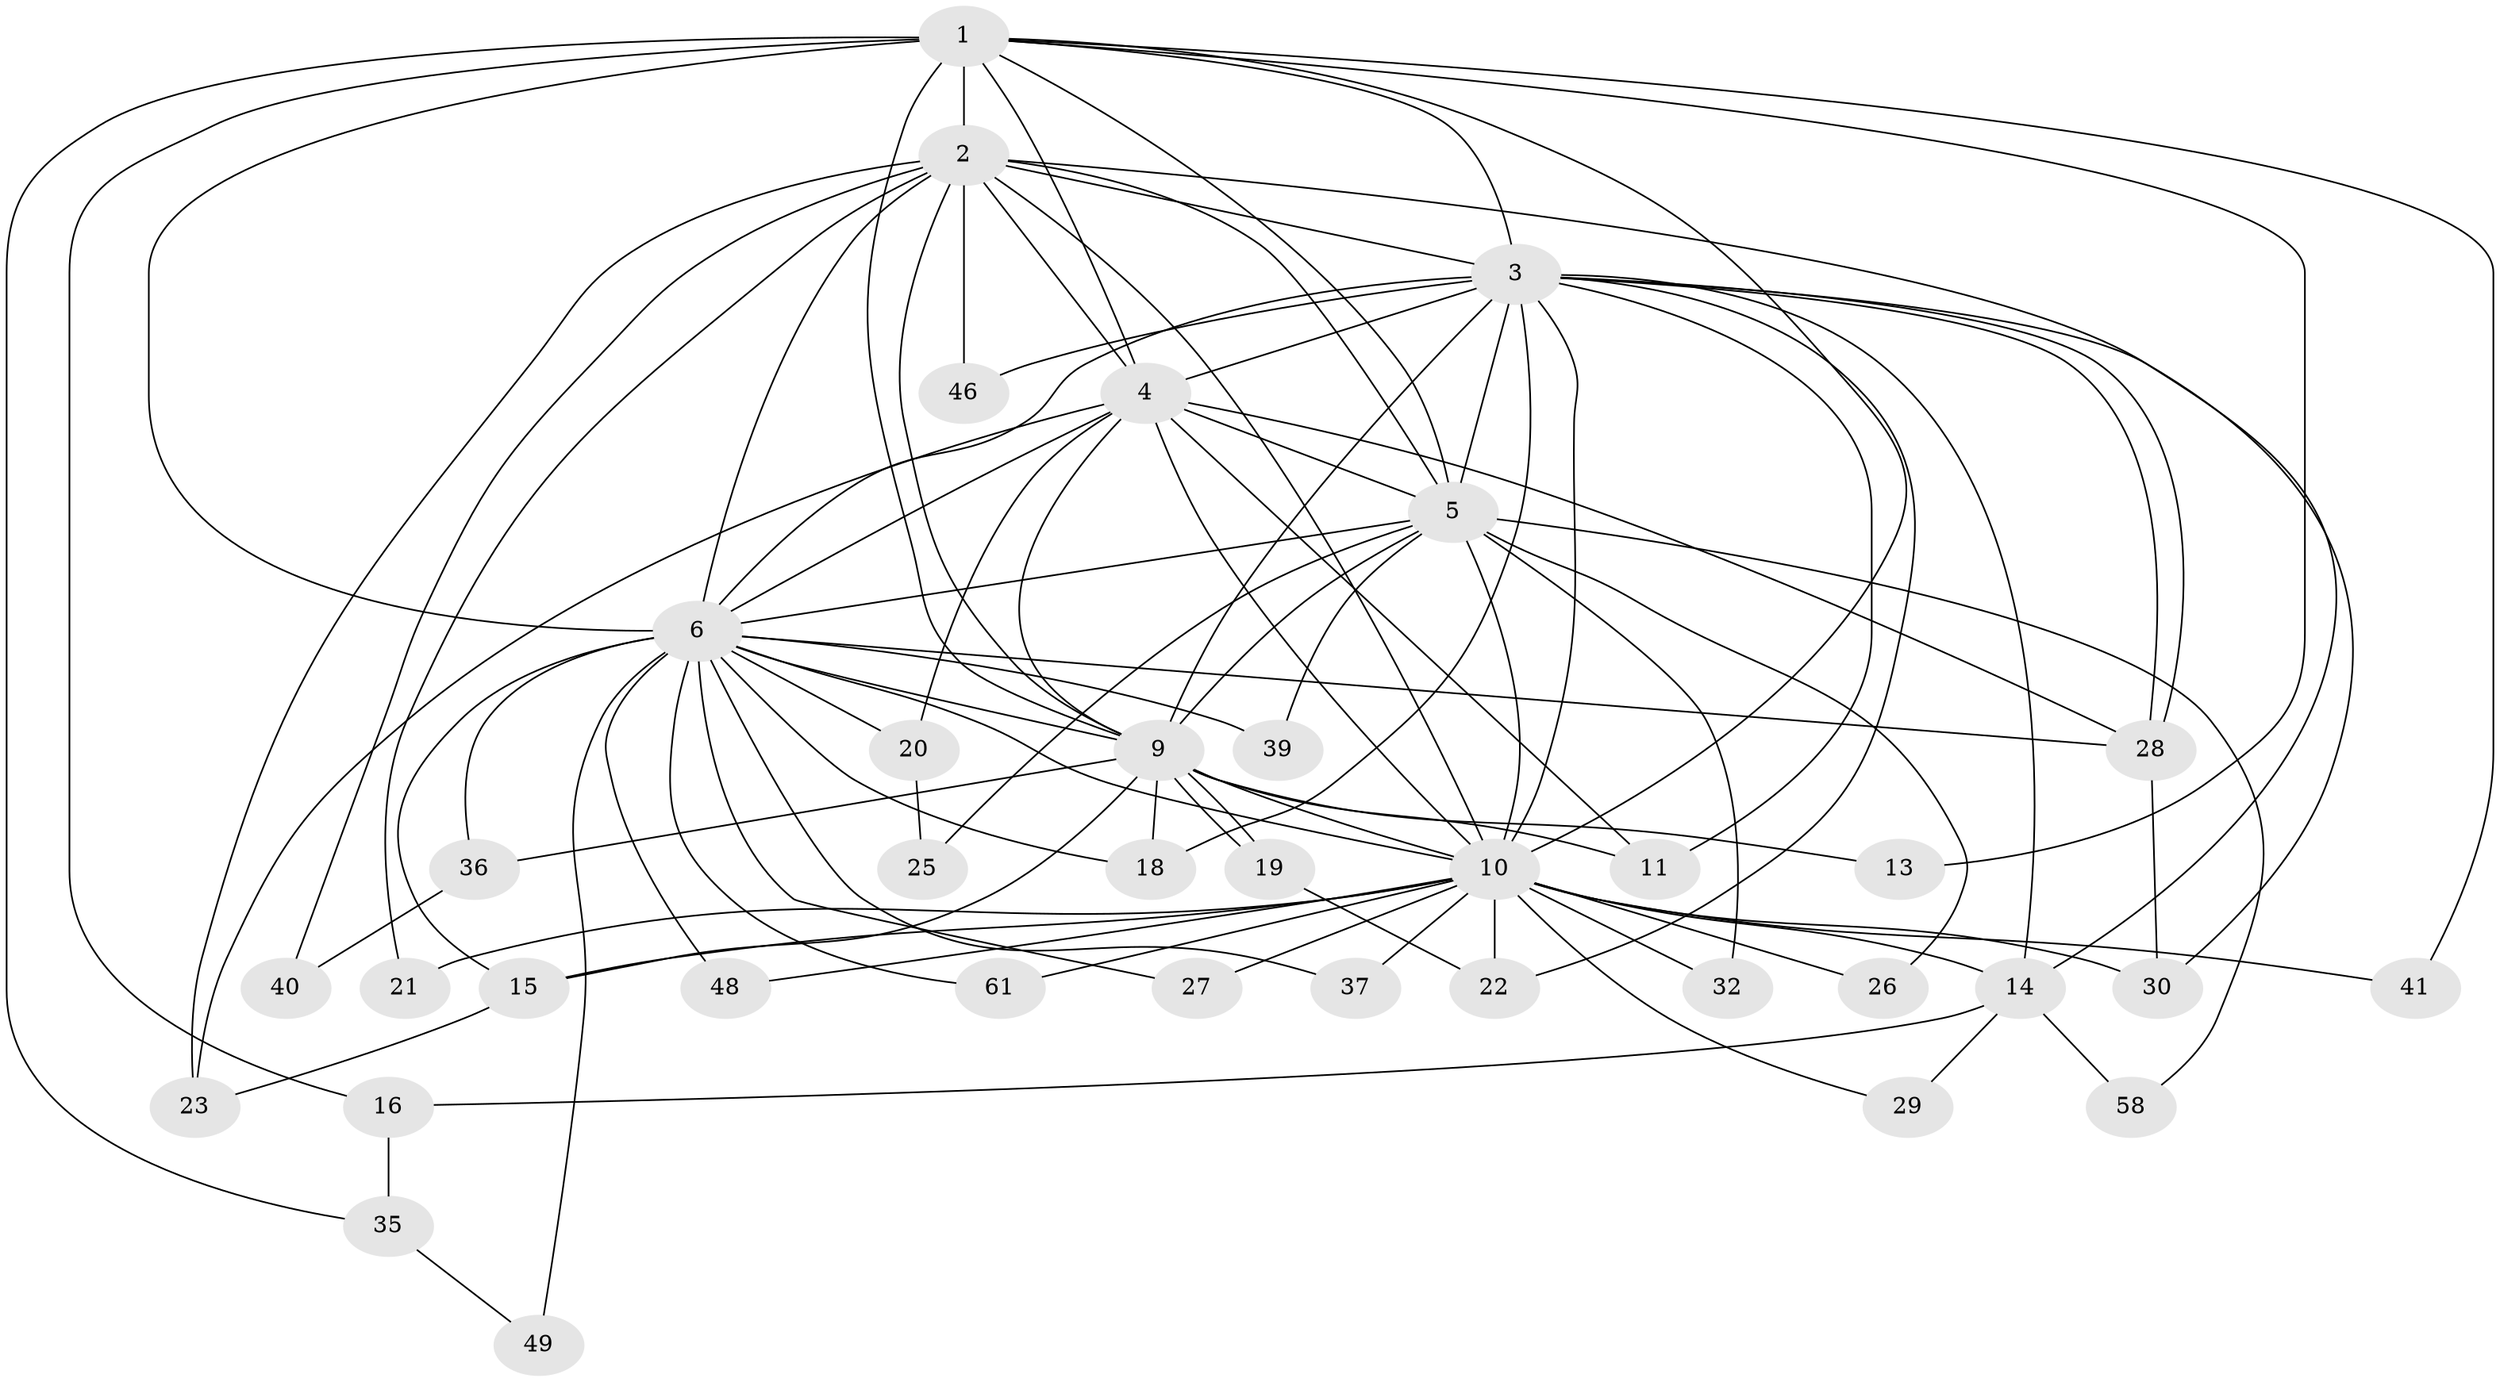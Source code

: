 // original degree distribution, {15: 0.015873015873015872, 13: 0.015873015873015872, 21: 0.015873015873015872, 18: 0.031746031746031744, 17: 0.031746031746031744, 12: 0.015873015873015872, 16: 0.015873015873015872, 24: 0.015873015873015872, 3: 0.23809523809523808, 2: 0.5396825396825397, 6: 0.015873015873015872, 4: 0.047619047619047616}
// Generated by graph-tools (version 1.1) at 2025/17/03/04/25 18:17:43]
// undirected, 37 vertices, 95 edges
graph export_dot {
graph [start="1"]
  node [color=gray90,style=filled];
  1;
  2 [super="+7+60+33"];
  3 [super="+54+62+52+53+50+17"];
  4 [super="+57+63"];
  5 [super="+24"];
  6 [super="+12+8+45"];
  9 [super="+43"];
  10;
  11;
  13;
  14;
  15;
  16;
  18;
  19;
  20;
  21;
  22 [super="+59"];
  23 [super="+31"];
  25;
  26;
  27;
  28 [super="+55"];
  29;
  30 [super="+34"];
  32;
  35;
  36;
  37;
  39;
  40;
  41;
  46;
  48;
  49;
  58;
  61;
  1 -- 2 [weight=2];
  1 -- 3;
  1 -- 4 [weight=2];
  1 -- 5;
  1 -- 6 [weight=3];
  1 -- 9;
  1 -- 10;
  1 -- 13;
  1 -- 16;
  1 -- 35;
  1 -- 41;
  2 -- 3 [weight=2];
  2 -- 4 [weight=2];
  2 -- 5 [weight=3];
  2 -- 6 [weight=6];
  2 -- 9 [weight=2];
  2 -- 10 [weight=2];
  2 -- 14;
  2 -- 23;
  2 -- 40;
  2 -- 21;
  2 -- 46;
  3 -- 4 [weight=4];
  3 -- 5;
  3 -- 6 [weight=2];
  3 -- 9;
  3 -- 10 [weight=2];
  3 -- 11;
  3 -- 22;
  3 -- 28;
  3 -- 28;
  3 -- 46;
  3 -- 30 [weight=2];
  3 -- 18;
  3 -- 14;
  4 -- 5;
  4 -- 6 [weight=3];
  4 -- 9;
  4 -- 10;
  4 -- 11;
  4 -- 20;
  4 -- 23;
  4 -- 28;
  5 -- 6 [weight=3];
  5 -- 9;
  5 -- 10 [weight=2];
  5 -- 25;
  5 -- 26;
  5 -- 32;
  5 -- 39;
  5 -- 58;
  6 -- 9 [weight=2];
  6 -- 10 [weight=2];
  6 -- 18;
  6 -- 20;
  6 -- 48;
  6 -- 49;
  6 -- 15;
  6 -- 36;
  6 -- 37;
  6 -- 39 [weight=2];
  6 -- 27;
  6 -- 28;
  6 -- 61;
  9 -- 10;
  9 -- 13;
  9 -- 15;
  9 -- 18;
  9 -- 19;
  9 -- 19;
  9 -- 36;
  9 -- 11;
  10 -- 14;
  10 -- 15;
  10 -- 21;
  10 -- 26;
  10 -- 27;
  10 -- 29;
  10 -- 30;
  10 -- 32;
  10 -- 37;
  10 -- 41;
  10 -- 48;
  10 -- 61;
  10 -- 22;
  14 -- 16;
  14 -- 29;
  14 -- 58;
  15 -- 23;
  16 -- 35;
  19 -- 22;
  20 -- 25;
  28 -- 30;
  35 -- 49;
  36 -- 40;
}
